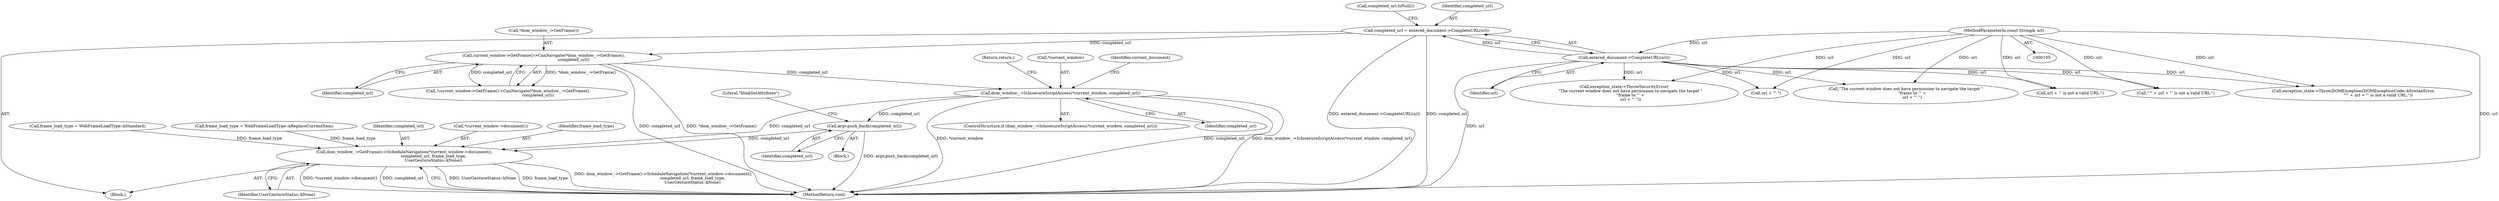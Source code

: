 digraph "0_Chrome_0e3b0c22a5c596bdc24a391b3f02952c1c3e4f1b@pointer" {
"1000168" [label="(Call,dom_window_->IsInsecureScriptAccess(*current_window, completed_url))"];
"1000138" [label="(Call,current_window->GetFrame()->CanNavigate(*dom_window_->GetFrame(),\n                                               completed_url))"];
"1000129" [label="(Call,completed_url = entered_document->CompleteURL(url))"];
"1000131" [label="(Call,entered_document->CompleteURL(url))"];
"1000106" [label="(MethodParameterIn,const String& url)"];
"1000214" [label="(Call,argv.push_back(completed_url))"];
"1000231" [label="(Call,dom_window_->GetFrame()->ScheduleNavigation(*current_window->document(),\n                                              completed_url, frame_load_type,\n                                              UserGestureStatus::kNone))"];
"1000147" [label="(Call,\"The current window does not have permission to navigate the target \"\n          \"frame to '\" +\n          url + \"'.\")"];
"1000169" [label="(Call,*current_window)"];
"1000232" [label="(Call,*current_window->document())"];
"1000167" [label="(ControlStructure,if (dom_window_->IsInsecureScriptAccess(*current_window, completed_url)))"];
"1000206" [label="(Block,)"];
"1000134" [label="(Call,completed_url.IsNull())"];
"1000130" [label="(Identifier,completed_url)"];
"1000137" [label="(Call,!current_window->GetFrame()->CanNavigate(*dom_window_->GetFrame(),\n                                               completed_url))"];
"1000111" [label="(Block,)"];
"1000161" [label="(Call,\"'\" + url + \"' is not a valid URL.\")"];
"1000149" [label="(Call,url + \"'.\")"];
"1000138" [label="(Call,current_window->GetFrame()->CanNavigate(*dom_window_->GetFrame(),\n                                               completed_url))"];
"1000175" [label="(Identifier,current_document)"];
"1000159" [label="(Call,exception_state->ThrowDOMException(DOMExceptionCode::kSyntaxError,\n                                       \"'\" + url + \"' is not a valid URL.\"))"];
"1000235" [label="(Identifier,frame_load_type)"];
"1000172" [label="(Return,return;)"];
"1000131" [label="(Call,entered_document->CompleteURL(url))"];
"1000215" [label="(Identifier,completed_url)"];
"1000132" [label="(Identifier,url)"];
"1000237" [label="(MethodReturn,void)"];
"1000129" [label="(Call,completed_url = entered_document->CompleteURL(url))"];
"1000221" [label="(Call,frame_load_type = WebFrameLoadType::kStandard)"];
"1000106" [label="(MethodParameterIn,const String& url)"];
"1000231" [label="(Call,dom_window_->GetFrame()->ScheduleNavigation(*current_window->document(),\n                                              completed_url, frame_load_type,\n                                              UserGestureStatus::kNone))"];
"1000139" [label="(Call,*dom_window_->GetFrame())"];
"1000146" [label="(Call,exception_state->ThrowSecurityError(\n          \"The current window does not have permission to navigate the target \"\n          \"frame to '\" +\n          url + \"'.\"))"];
"1000163" [label="(Call,url + \"' is not a valid URL.\")"];
"1000228" [label="(Call,frame_load_type = WebFrameLoadType::kReplaceCurrentItem)"];
"1000234" [label="(Identifier,completed_url)"];
"1000217" [label="(Literal,\"blinkSetAttribute\")"];
"1000168" [label="(Call,dom_window_->IsInsecureScriptAccess(*current_window, completed_url))"];
"1000214" [label="(Call,argv.push_back(completed_url))"];
"1000141" [label="(Identifier,completed_url)"];
"1000171" [label="(Identifier,completed_url)"];
"1000236" [label="(Identifier,UserGestureStatus::kNone)"];
"1000168" -> "1000167"  [label="AST: "];
"1000168" -> "1000171"  [label="CFG: "];
"1000169" -> "1000168"  [label="AST: "];
"1000171" -> "1000168"  [label="AST: "];
"1000172" -> "1000168"  [label="CFG: "];
"1000175" -> "1000168"  [label="CFG: "];
"1000168" -> "1000237"  [label="DDG: dom_window_->IsInsecureScriptAccess(*current_window, completed_url)"];
"1000168" -> "1000237"  [label="DDG: *current_window"];
"1000168" -> "1000237"  [label="DDG: completed_url"];
"1000138" -> "1000168"  [label="DDG: completed_url"];
"1000168" -> "1000214"  [label="DDG: completed_url"];
"1000168" -> "1000231"  [label="DDG: completed_url"];
"1000138" -> "1000137"  [label="AST: "];
"1000138" -> "1000141"  [label="CFG: "];
"1000139" -> "1000138"  [label="AST: "];
"1000141" -> "1000138"  [label="AST: "];
"1000137" -> "1000138"  [label="CFG: "];
"1000138" -> "1000237"  [label="DDG: completed_url"];
"1000138" -> "1000237"  [label="DDG: *dom_window_->GetFrame()"];
"1000138" -> "1000137"  [label="DDG: *dom_window_->GetFrame()"];
"1000138" -> "1000137"  [label="DDG: completed_url"];
"1000129" -> "1000138"  [label="DDG: completed_url"];
"1000129" -> "1000111"  [label="AST: "];
"1000129" -> "1000131"  [label="CFG: "];
"1000130" -> "1000129"  [label="AST: "];
"1000131" -> "1000129"  [label="AST: "];
"1000134" -> "1000129"  [label="CFG: "];
"1000129" -> "1000237"  [label="DDG: completed_url"];
"1000129" -> "1000237"  [label="DDG: entered_document->CompleteURL(url)"];
"1000131" -> "1000129"  [label="DDG: url"];
"1000131" -> "1000132"  [label="CFG: "];
"1000132" -> "1000131"  [label="AST: "];
"1000131" -> "1000237"  [label="DDG: url"];
"1000106" -> "1000131"  [label="DDG: url"];
"1000131" -> "1000146"  [label="DDG: url"];
"1000131" -> "1000147"  [label="DDG: url"];
"1000131" -> "1000149"  [label="DDG: url"];
"1000131" -> "1000159"  [label="DDG: url"];
"1000131" -> "1000161"  [label="DDG: url"];
"1000131" -> "1000163"  [label="DDG: url"];
"1000106" -> "1000105"  [label="AST: "];
"1000106" -> "1000237"  [label="DDG: url"];
"1000106" -> "1000146"  [label="DDG: url"];
"1000106" -> "1000147"  [label="DDG: url"];
"1000106" -> "1000149"  [label="DDG: url"];
"1000106" -> "1000159"  [label="DDG: url"];
"1000106" -> "1000161"  [label="DDG: url"];
"1000106" -> "1000163"  [label="DDG: url"];
"1000214" -> "1000206"  [label="AST: "];
"1000214" -> "1000215"  [label="CFG: "];
"1000215" -> "1000214"  [label="AST: "];
"1000217" -> "1000214"  [label="CFG: "];
"1000214" -> "1000237"  [label="DDG: argv.push_back(completed_url)"];
"1000214" -> "1000231"  [label="DDG: completed_url"];
"1000231" -> "1000111"  [label="AST: "];
"1000231" -> "1000236"  [label="CFG: "];
"1000232" -> "1000231"  [label="AST: "];
"1000234" -> "1000231"  [label="AST: "];
"1000235" -> "1000231"  [label="AST: "];
"1000236" -> "1000231"  [label="AST: "];
"1000237" -> "1000231"  [label="CFG: "];
"1000231" -> "1000237"  [label="DDG: UserGestureStatus::kNone"];
"1000231" -> "1000237"  [label="DDG: frame_load_type"];
"1000231" -> "1000237"  [label="DDG: dom_window_->GetFrame()->ScheduleNavigation(*current_window->document(),\n                                              completed_url, frame_load_type,\n                                              UserGestureStatus::kNone)"];
"1000231" -> "1000237"  [label="DDG: *current_window->document()"];
"1000231" -> "1000237"  [label="DDG: completed_url"];
"1000228" -> "1000231"  [label="DDG: frame_load_type"];
"1000221" -> "1000231"  [label="DDG: frame_load_type"];
}
